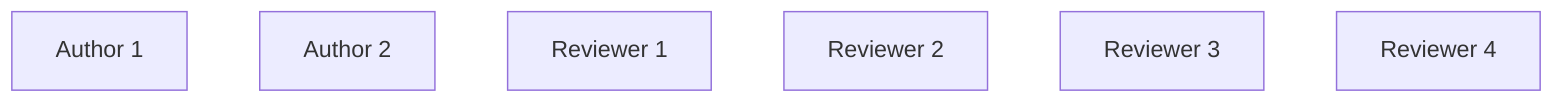 graph TD
a1["Author 1"];
a2["Author 2"];
r1["Reviewer 1"];
r2["Reviewer 2"];
r3["Reviewer 3"];
r4["Reviewer 4"];